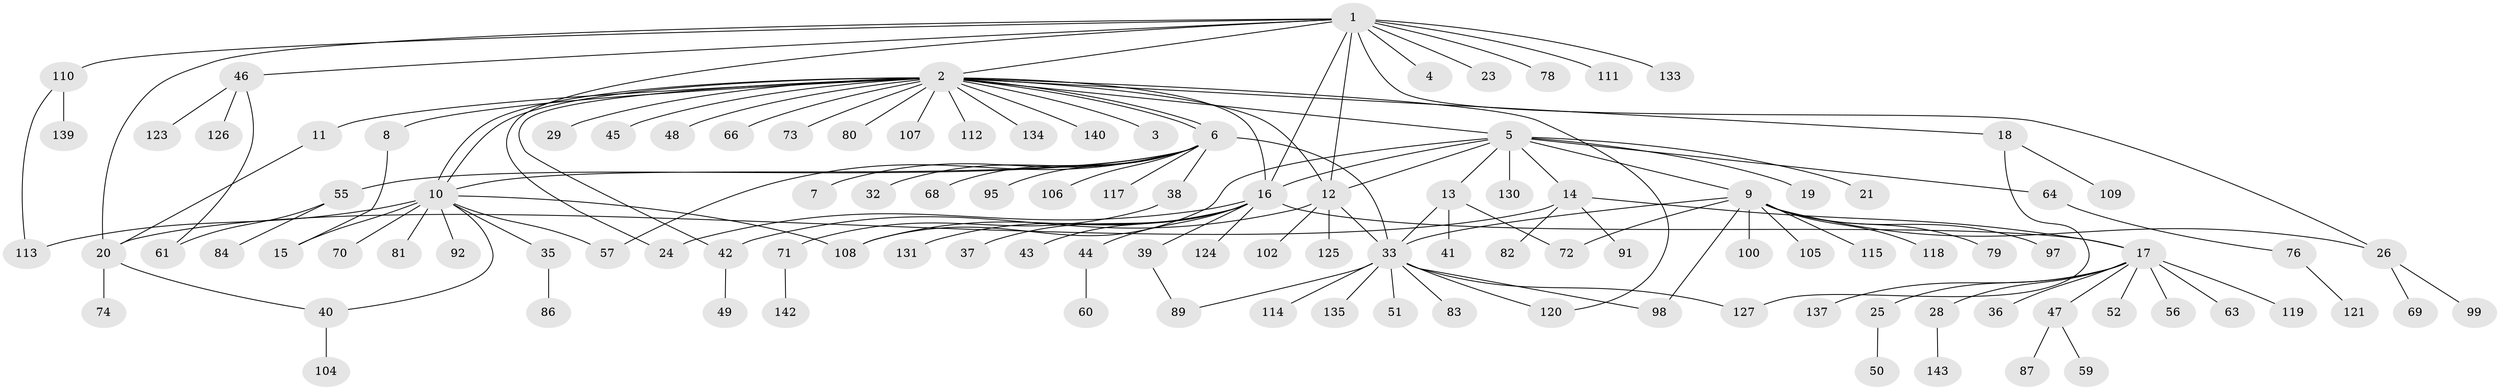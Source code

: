 // original degree distribution, {13: 0.006993006993006993, 24: 0.006993006993006993, 1: 0.5804195804195804, 12: 0.02097902097902098, 14: 0.006993006993006993, 2: 0.20279720279720279, 11: 0.006993006993006993, 7: 0.006993006993006993, 5: 0.013986013986013986, 6: 0.013986013986013986, 9: 0.006993006993006993, 3: 0.09090909090909091, 4: 0.027972027972027972, 8: 0.006993006993006993}
// Generated by graph-tools (version 1.1) at 2025/11/02/27/25 16:11:09]
// undirected, 114 vertices, 141 edges
graph export_dot {
graph [start="1"]
  node [color=gray90,style=filled];
  1 [super="+34"];
  2 [super="+22"];
  3;
  4;
  5 [super="+31"];
  6 [super="+30"];
  7;
  8;
  9 [super="+94"];
  10 [super="+90"];
  11;
  12 [super="+138"];
  13 [super="+53"];
  14 [super="+85"];
  15;
  16 [super="+101"];
  17 [super="+27"];
  18;
  19;
  20 [super="+58"];
  21;
  23;
  24;
  25 [super="+67"];
  26;
  28 [super="+54"];
  29 [super="+65"];
  32;
  33 [super="+75"];
  35 [super="+132"];
  36;
  37;
  38;
  39;
  40;
  41;
  42 [super="+62"];
  43;
  44;
  45;
  46 [super="+116"];
  47;
  48 [super="+136"];
  49;
  50;
  51;
  52;
  55 [super="+96"];
  56;
  57 [super="+77"];
  59;
  60;
  61;
  63;
  64;
  66;
  68;
  69;
  70;
  71 [super="+129"];
  72;
  73 [super="+141"];
  74;
  76 [super="+93"];
  78 [super="+122"];
  79 [super="+88"];
  80;
  81 [super="+103"];
  82;
  83;
  84;
  86;
  87;
  89;
  91;
  92;
  95;
  97;
  98;
  99;
  100;
  102;
  104;
  105;
  106;
  107;
  108;
  109;
  110 [super="+128"];
  111;
  112;
  113;
  114;
  115;
  117;
  118;
  119;
  120;
  121;
  123;
  124;
  125;
  126;
  127;
  130;
  131;
  133;
  134;
  135;
  137;
  139;
  140;
  142;
  143;
  1 -- 2;
  1 -- 4;
  1 -- 12;
  1 -- 16;
  1 -- 20;
  1 -- 23;
  1 -- 24;
  1 -- 26;
  1 -- 46;
  1 -- 110;
  1 -- 111;
  1 -- 133;
  1 -- 78;
  2 -- 3;
  2 -- 5;
  2 -- 6;
  2 -- 6;
  2 -- 8;
  2 -- 10;
  2 -- 10;
  2 -- 11;
  2 -- 12;
  2 -- 16;
  2 -- 18;
  2 -- 29;
  2 -- 42;
  2 -- 45;
  2 -- 66;
  2 -- 73;
  2 -- 80;
  2 -- 107;
  2 -- 112;
  2 -- 120;
  2 -- 134;
  2 -- 140;
  2 -- 48;
  5 -- 9;
  5 -- 12;
  5 -- 13;
  5 -- 14;
  5 -- 16;
  5 -- 19;
  5 -- 21;
  5 -- 64;
  5 -- 108;
  5 -- 130;
  6 -- 7;
  6 -- 32;
  6 -- 38;
  6 -- 55;
  6 -- 57;
  6 -- 68;
  6 -- 95;
  6 -- 106;
  6 -- 117;
  6 -- 33;
  6 -- 10;
  8 -- 15;
  9 -- 26;
  9 -- 72;
  9 -- 79;
  9 -- 97;
  9 -- 98;
  9 -- 100;
  9 -- 105;
  9 -- 115;
  9 -- 118;
  9 -- 33;
  10 -- 15;
  10 -- 35;
  10 -- 40;
  10 -- 57;
  10 -- 70;
  10 -- 81;
  10 -- 92;
  10 -- 108;
  10 -- 113;
  11 -- 20;
  12 -- 102;
  12 -- 125;
  12 -- 33;
  12 -- 42;
  13 -- 33;
  13 -- 41;
  13 -- 72;
  14 -- 17;
  14 -- 20;
  14 -- 82;
  14 -- 91;
  16 -- 24;
  16 -- 37;
  16 -- 39;
  16 -- 43;
  16 -- 44;
  16 -- 108;
  16 -- 124;
  16 -- 131;
  16 -- 17;
  17 -- 25;
  17 -- 28;
  17 -- 36;
  17 -- 52;
  17 -- 56;
  17 -- 63;
  17 -- 137;
  17 -- 47;
  17 -- 119;
  18 -- 109;
  18 -- 127;
  20 -- 40;
  20 -- 74;
  25 -- 50;
  26 -- 69;
  26 -- 99;
  28 -- 143;
  33 -- 51;
  33 -- 83;
  33 -- 114;
  33 -- 120;
  33 -- 98;
  33 -- 135;
  33 -- 89;
  33 -- 127;
  35 -- 86;
  38 -- 71;
  39 -- 89;
  40 -- 104;
  42 -- 49;
  44 -- 60;
  46 -- 61;
  46 -- 123;
  46 -- 126;
  47 -- 59;
  47 -- 87;
  55 -- 61;
  55 -- 84;
  64 -- 76;
  71 -- 142;
  76 -- 121;
  110 -- 113;
  110 -- 139;
}
